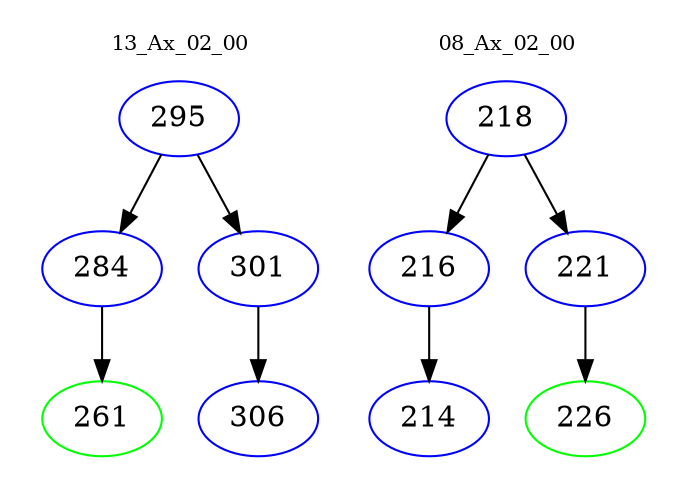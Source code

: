 digraph{
subgraph cluster_0 {
color = white
label = "13_Ax_02_00";
fontsize=10;
T0_295 [label="295", color="blue"]
T0_295 -> T0_284 [color="black"]
T0_284 [label="284", color="blue"]
T0_284 -> T0_261 [color="black"]
T0_261 [label="261", color="green"]
T0_295 -> T0_301 [color="black"]
T0_301 [label="301", color="blue"]
T0_301 -> T0_306 [color="black"]
T0_306 [label="306", color="blue"]
}
subgraph cluster_1 {
color = white
label = "08_Ax_02_00";
fontsize=10;
T1_218 [label="218", color="blue"]
T1_218 -> T1_216 [color="black"]
T1_216 [label="216", color="blue"]
T1_216 -> T1_214 [color="black"]
T1_214 [label="214", color="blue"]
T1_218 -> T1_221 [color="black"]
T1_221 [label="221", color="blue"]
T1_221 -> T1_226 [color="black"]
T1_226 [label="226", color="green"]
}
}
